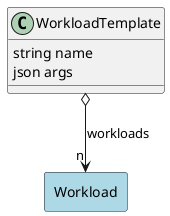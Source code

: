 @startuml

class "WorkloadTemplate" as Model {
 string name
 json args

 
}

rectangle "Workload" as Workload #lightblue {
}

Model o--> "n" Workload : workloads





@enduml
